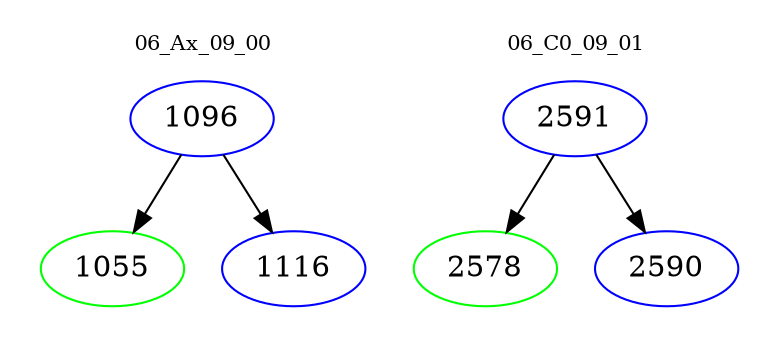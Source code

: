 digraph{
subgraph cluster_0 {
color = white
label = "06_Ax_09_00";
fontsize=10;
T0_1096 [label="1096", color="blue"]
T0_1096 -> T0_1055 [color="black"]
T0_1055 [label="1055", color="green"]
T0_1096 -> T0_1116 [color="black"]
T0_1116 [label="1116", color="blue"]
}
subgraph cluster_1 {
color = white
label = "06_C0_09_01";
fontsize=10;
T1_2591 [label="2591", color="blue"]
T1_2591 -> T1_2578 [color="black"]
T1_2578 [label="2578", color="green"]
T1_2591 -> T1_2590 [color="black"]
T1_2590 [label="2590", color="blue"]
}
}

